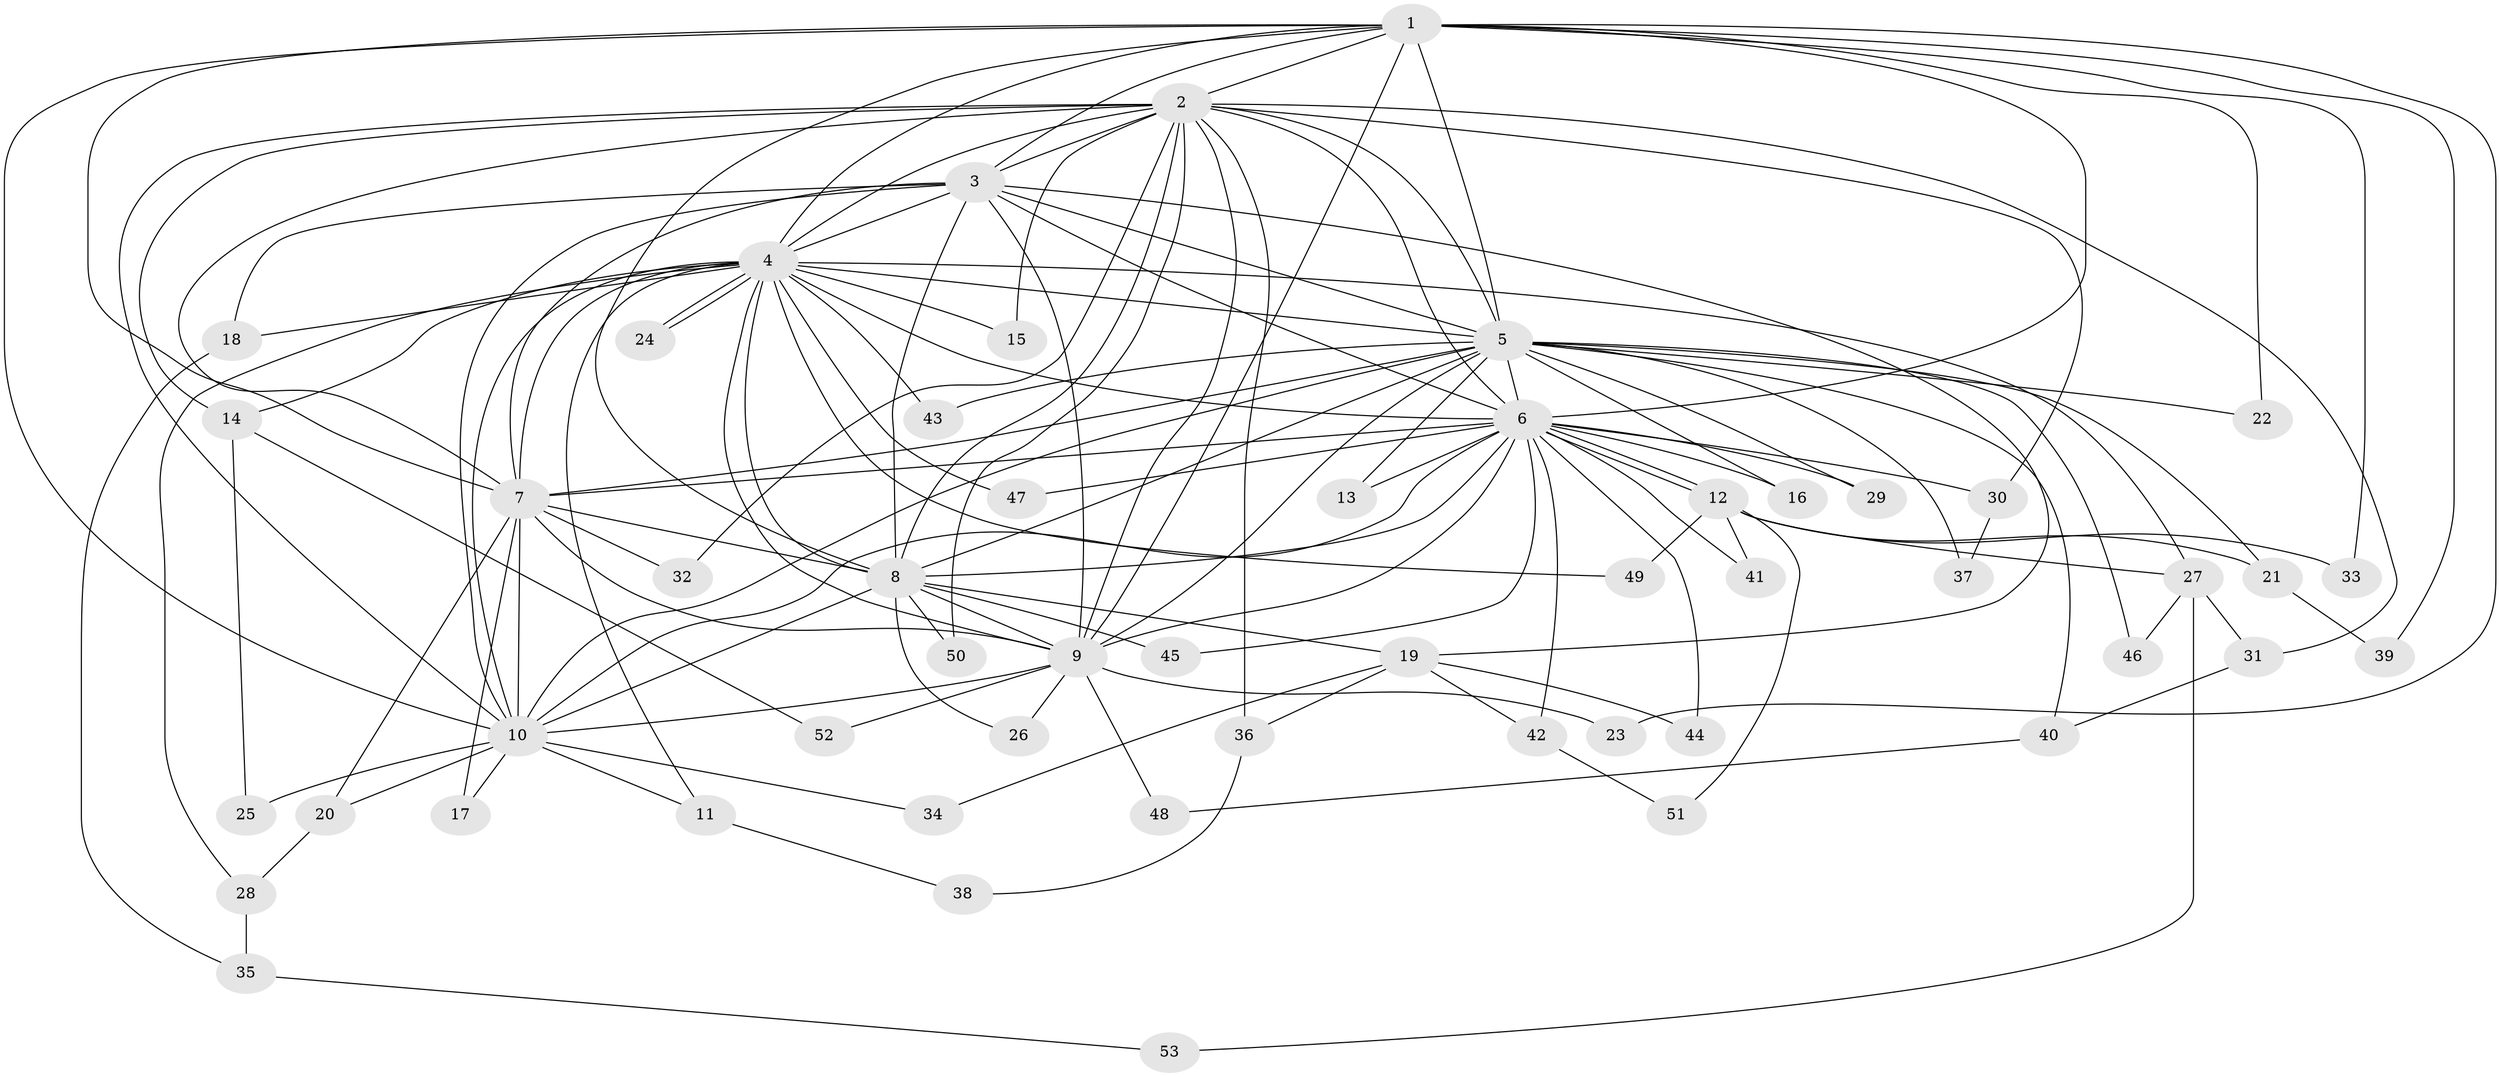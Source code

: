 // Generated by graph-tools (version 1.1) at 2025/14/03/09/25 04:14:06]
// undirected, 53 vertices, 131 edges
graph export_dot {
graph [start="1"]
  node [color=gray90,style=filled];
  1;
  2;
  3;
  4;
  5;
  6;
  7;
  8;
  9;
  10;
  11;
  12;
  13;
  14;
  15;
  16;
  17;
  18;
  19;
  20;
  21;
  22;
  23;
  24;
  25;
  26;
  27;
  28;
  29;
  30;
  31;
  32;
  33;
  34;
  35;
  36;
  37;
  38;
  39;
  40;
  41;
  42;
  43;
  44;
  45;
  46;
  47;
  48;
  49;
  50;
  51;
  52;
  53;
  1 -- 2;
  1 -- 3;
  1 -- 4;
  1 -- 5;
  1 -- 6;
  1 -- 7;
  1 -- 8;
  1 -- 9;
  1 -- 10;
  1 -- 22;
  1 -- 23;
  1 -- 33;
  1 -- 39;
  2 -- 3;
  2 -- 4;
  2 -- 5;
  2 -- 6;
  2 -- 7;
  2 -- 8;
  2 -- 9;
  2 -- 10;
  2 -- 14;
  2 -- 15;
  2 -- 30;
  2 -- 31;
  2 -- 32;
  2 -- 36;
  2 -- 50;
  3 -- 4;
  3 -- 5;
  3 -- 6;
  3 -- 7;
  3 -- 8;
  3 -- 9;
  3 -- 10;
  3 -- 18;
  3 -- 19;
  4 -- 5;
  4 -- 6;
  4 -- 7;
  4 -- 8;
  4 -- 9;
  4 -- 10;
  4 -- 11;
  4 -- 14;
  4 -- 15;
  4 -- 18;
  4 -- 24;
  4 -- 24;
  4 -- 27;
  4 -- 28;
  4 -- 43;
  4 -- 47;
  4 -- 49;
  5 -- 6;
  5 -- 7;
  5 -- 8;
  5 -- 9;
  5 -- 10;
  5 -- 13;
  5 -- 16;
  5 -- 21;
  5 -- 22;
  5 -- 29;
  5 -- 37;
  5 -- 40;
  5 -- 43;
  5 -- 46;
  6 -- 7;
  6 -- 8;
  6 -- 9;
  6 -- 10;
  6 -- 12;
  6 -- 12;
  6 -- 13;
  6 -- 16;
  6 -- 29;
  6 -- 30;
  6 -- 41;
  6 -- 42;
  6 -- 44;
  6 -- 45;
  6 -- 47;
  7 -- 8;
  7 -- 9;
  7 -- 10;
  7 -- 17;
  7 -- 20;
  7 -- 32;
  8 -- 9;
  8 -- 10;
  8 -- 19;
  8 -- 26;
  8 -- 45;
  8 -- 50;
  9 -- 10;
  9 -- 23;
  9 -- 26;
  9 -- 48;
  9 -- 52;
  10 -- 11;
  10 -- 17;
  10 -- 20;
  10 -- 25;
  10 -- 34;
  11 -- 38;
  12 -- 21;
  12 -- 27;
  12 -- 33;
  12 -- 41;
  12 -- 49;
  12 -- 51;
  14 -- 25;
  14 -- 52;
  18 -- 35;
  19 -- 34;
  19 -- 36;
  19 -- 42;
  19 -- 44;
  20 -- 28;
  21 -- 39;
  27 -- 31;
  27 -- 46;
  27 -- 53;
  28 -- 35;
  30 -- 37;
  31 -- 40;
  35 -- 53;
  36 -- 38;
  40 -- 48;
  42 -- 51;
}
